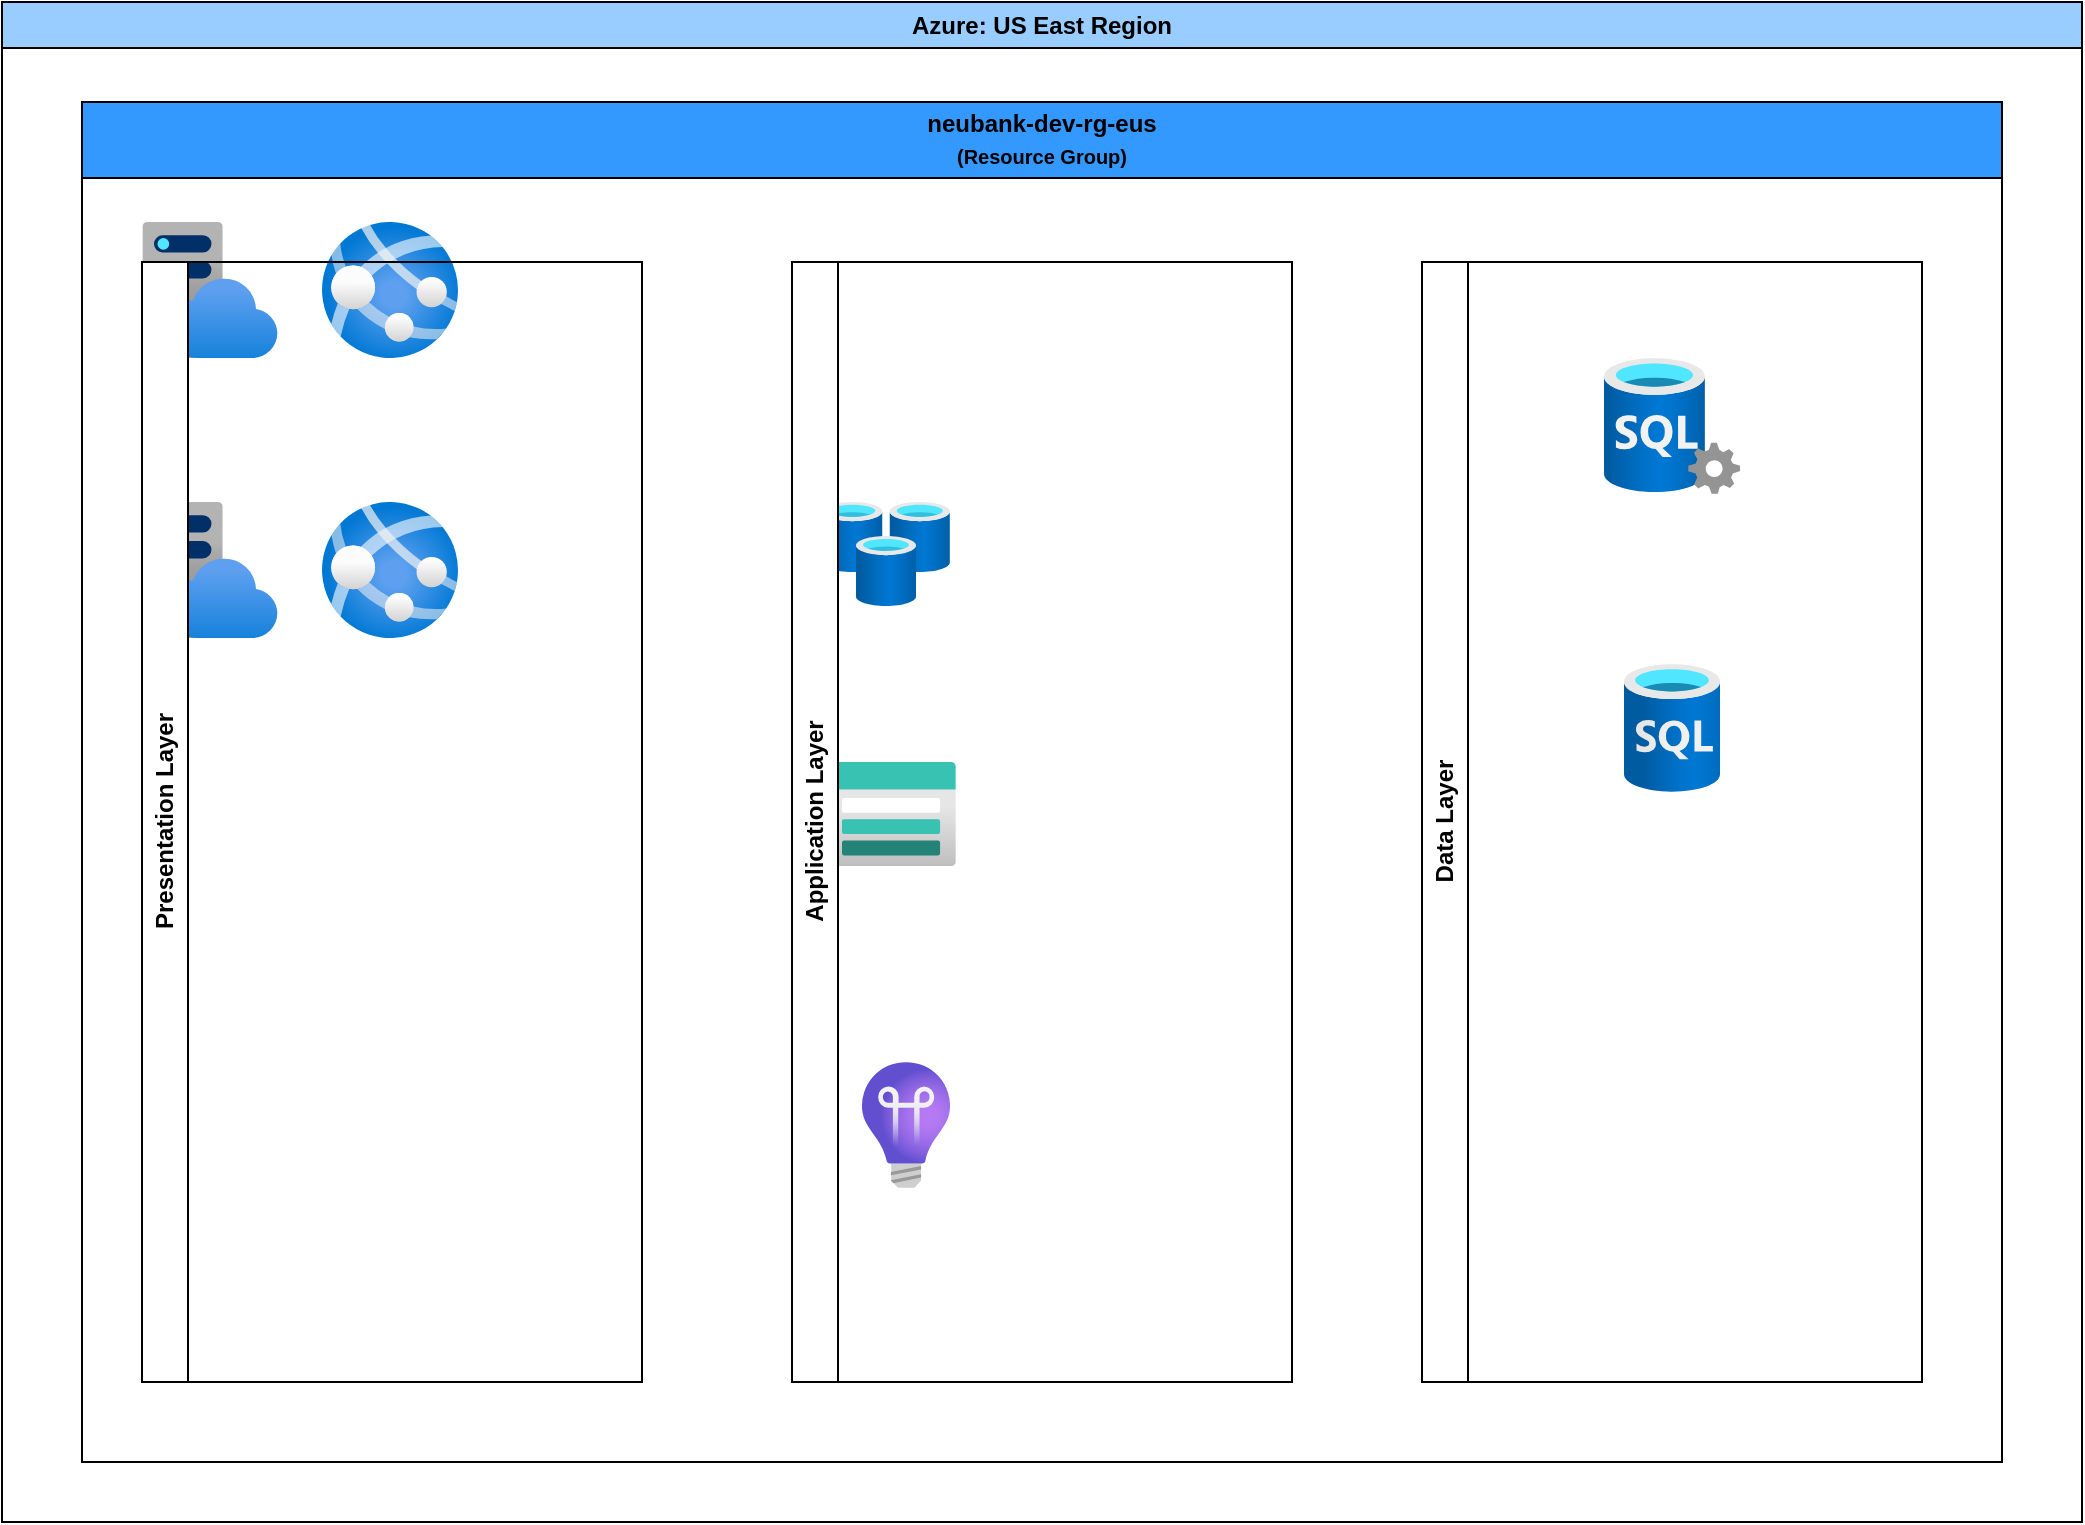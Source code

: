 <mxfile version="24.0.2" type="github">
  <diagram name="Page-1" id="fDzdxHZvuhFJxoay-ObD">
    <mxGraphModel dx="1570" dy="948" grid="1" gridSize="10" guides="1" tooltips="1" connect="1" arrows="1" fold="1" page="1" pageScale="1" pageWidth="1100" pageHeight="850" math="0" shadow="0">
      <root>
        <mxCell id="0" />
        <mxCell id="1" parent="0" />
        <mxCell id="NoLDuvIoNGPkwHfxKqSU-2" value="Azure: US East Region" style="swimlane;whiteSpace=wrap;html=1;fillColor=#99CCFF;" parent="1" vertex="1">
          <mxGeometry x="40" y="30" width="1040" height="760" as="geometry" />
        </mxCell>
        <mxCell id="NoLDuvIoNGPkwHfxKqSU-4" value="&lt;b style=&quot;text-align: start;&quot;&gt;&lt;span style=&quot;line-height: 15.693px; font-family: Calibri, sans-serif;&quot;&gt;neubank-dev-rg-eus&lt;br&gt;&lt;/span&gt;&lt;/b&gt;&lt;b style=&quot;text-align: start;&quot;&gt;&lt;span style=&quot;line-height: 15.693px; font-family: Calibri, sans-serif;&quot;&gt;&lt;font style=&quot;font-size: 10px;&quot;&gt;(Resource Group)&lt;/font&gt;&lt;br&gt;&lt;/span&gt;&lt;/b&gt;" style="swimlane;whiteSpace=wrap;html=1;startSize=38;fillColor=#3399FF;" parent="NoLDuvIoNGPkwHfxKqSU-2" vertex="1">
          <mxGeometry x="40" y="50" width="960" height="680" as="geometry" />
        </mxCell>
        <mxCell id="NoLDuvIoNGPkwHfxKqSU-5" value="" style="image;aspect=fixed;html=1;points=[];align=center;fontSize=12;image=img/lib/azure2/app_services/App_Service_Plans.svg;" parent="NoLDuvIoNGPkwHfxKqSU-4" vertex="1">
          <mxGeometry x="30" y="60" width="68" height="68" as="geometry" />
        </mxCell>
        <mxCell id="NoLDuvIoNGPkwHfxKqSU-6" value="" style="image;aspect=fixed;html=1;points=[];align=center;fontSize=12;image=img/lib/azure2/app_services/App_Services.svg;" parent="NoLDuvIoNGPkwHfxKqSU-4" vertex="1">
          <mxGeometry x="120" y="60" width="68" height="68" as="geometry" />
        </mxCell>
        <mxCell id="aUUkp6z2Ffg6O78OrMZu-1" value="" style="image;aspect=fixed;html=1;points=[];align=center;fontSize=12;image=img/lib/azure2/app_services/App_Service_Plans.svg;" vertex="1" parent="NoLDuvIoNGPkwHfxKqSU-4">
          <mxGeometry x="30" y="200" width="68" height="68" as="geometry" />
        </mxCell>
        <mxCell id="aUUkp6z2Ffg6O78OrMZu-2" value="" style="image;aspect=fixed;html=1;points=[];align=center;fontSize=12;image=img/lib/azure2/app_services/App_Services.svg;" vertex="1" parent="NoLDuvIoNGPkwHfxKqSU-4">
          <mxGeometry x="120" y="200" width="68" height="68" as="geometry" />
        </mxCell>
        <mxCell id="aUUkp6z2Ffg6O78OrMZu-5" value="" style="image;aspect=fixed;html=1;points=[];align=center;fontSize=12;image=img/lib/azure2/databases/Cache_Redis.svg;" vertex="1" parent="NoLDuvIoNGPkwHfxKqSU-4">
          <mxGeometry x="370" y="200" width="64" height="52" as="geometry" />
        </mxCell>
        <mxCell id="aUUkp6z2Ffg6O78OrMZu-6" value="" style="image;aspect=fixed;html=1;points=[];align=center;fontSize=12;image=img/lib/azure2/storage/Storage_Accounts.svg;" vertex="1" parent="NoLDuvIoNGPkwHfxKqSU-4">
          <mxGeometry x="372" y="330" width="65" height="52" as="geometry" />
        </mxCell>
        <mxCell id="aUUkp6z2Ffg6O78OrMZu-7" value="" style="image;aspect=fixed;html=1;points=[];align=center;fontSize=12;image=img/lib/azure2/devops/Application_Insights.svg;" vertex="1" parent="NoLDuvIoNGPkwHfxKqSU-4">
          <mxGeometry x="390" y="480" width="44" height="63" as="geometry" />
        </mxCell>
        <mxCell id="aUUkp6z2Ffg6O78OrMZu-19" value="Data Layer" style="swimlane;horizontal=0;whiteSpace=wrap;html=1;" vertex="1" parent="NoLDuvIoNGPkwHfxKqSU-4">
          <mxGeometry x="670" y="80" width="250" height="560" as="geometry" />
        </mxCell>
        <mxCell id="aUUkp6z2Ffg6O78OrMZu-3" value="" style="image;aspect=fixed;html=1;points=[];align=center;fontSize=12;image=img/lib/azure2/databases/SQL_Database.svg;" vertex="1" parent="aUUkp6z2Ffg6O78OrMZu-19">
          <mxGeometry x="101" y="201" width="48" height="64" as="geometry" />
        </mxCell>
        <mxCell id="aUUkp6z2Ffg6O78OrMZu-4" value="" style="image;aspect=fixed;html=1;points=[];align=center;fontSize=12;image=img/lib/azure2/databases/SQL_Server.svg;" vertex="1" parent="aUUkp6z2Ffg6O78OrMZu-19">
          <mxGeometry x="91" y="48" width="68" height="68" as="geometry" />
        </mxCell>
        <mxCell id="aUUkp6z2Ffg6O78OrMZu-22" value="Application Layer" style="swimlane;horizontal=0;whiteSpace=wrap;html=1;" vertex="1" parent="NoLDuvIoNGPkwHfxKqSU-4">
          <mxGeometry x="355" y="80" width="250" height="560" as="geometry" />
        </mxCell>
        <mxCell id="aUUkp6z2Ffg6O78OrMZu-23" value="Presentation Layer" style="swimlane;horizontal=0;whiteSpace=wrap;html=1;" vertex="1" parent="NoLDuvIoNGPkwHfxKqSU-4">
          <mxGeometry x="30" y="80" width="250" height="560" as="geometry" />
        </mxCell>
      </root>
    </mxGraphModel>
  </diagram>
</mxfile>
